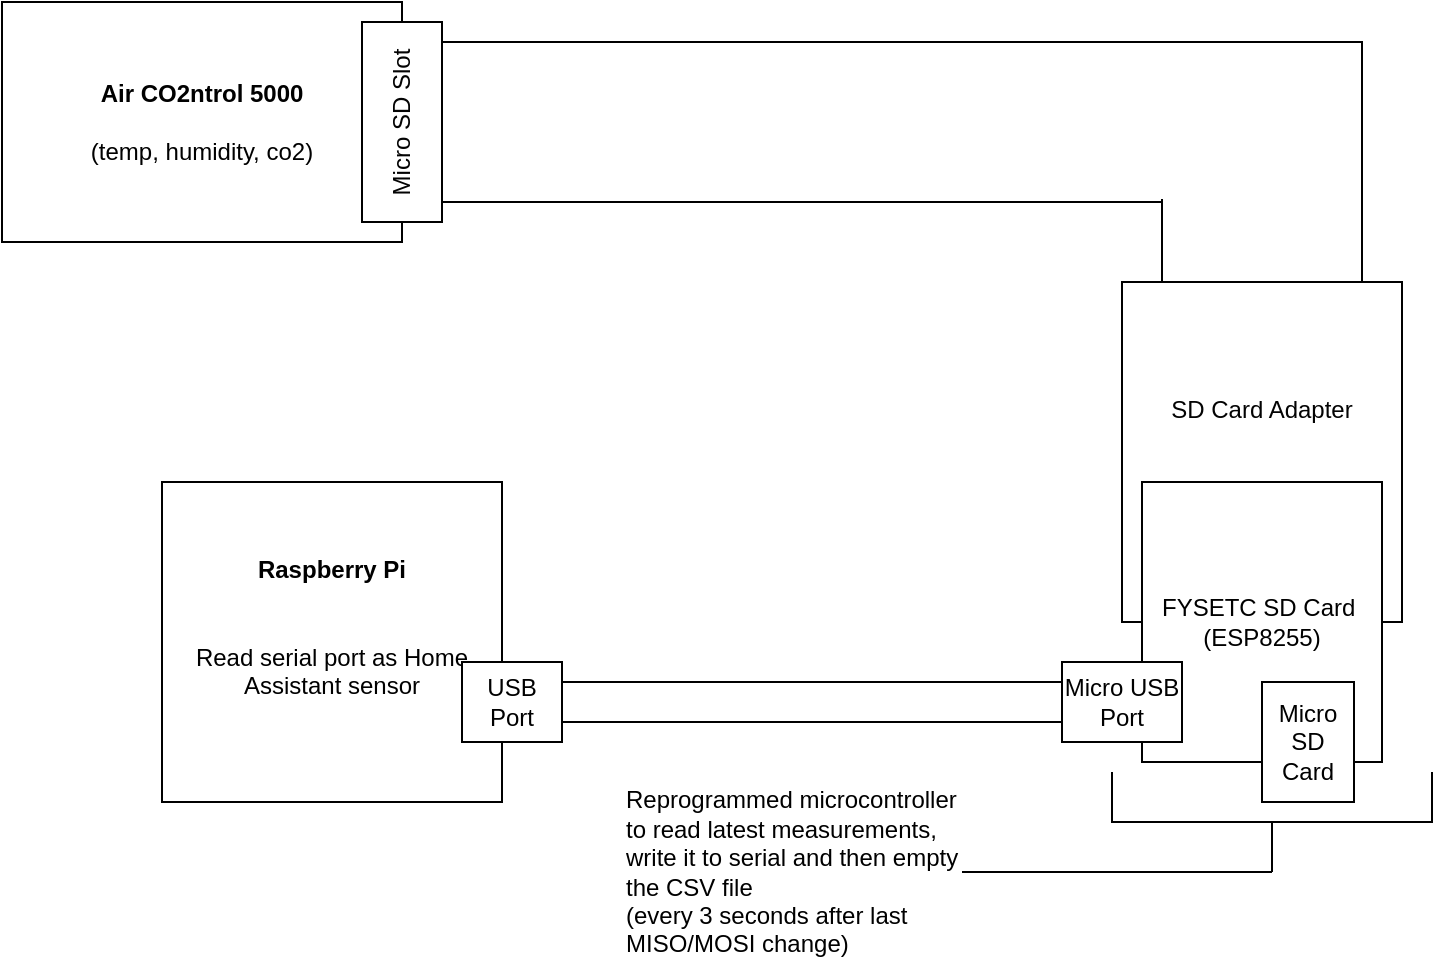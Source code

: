 <mxfile version="23.1.4" type="device" pages="2">
  <diagram name="Overview" id="fZxvlP8URf7Da7e91xO-">
    <mxGraphModel dx="1049" dy="1393" grid="1" gridSize="10" guides="1" tooltips="1" connect="1" arrows="1" fold="1" page="1" pageScale="1" pageWidth="827" pageHeight="1169" math="0" shadow="0">
      <root>
        <mxCell id="0" />
        <mxCell id="1" parent="0" />
        <mxCell id="xjVbjWH6JzId5MujHkEE-3" value="&lt;b&gt;Air CO2ntrol 5000&lt;/b&gt;&lt;br&gt;&lt;br&gt;(temp, humidity, co2)" style="rounded=0;whiteSpace=wrap;html=1;" parent="1" vertex="1">
          <mxGeometry x="40" y="40" width="200" height="120" as="geometry" />
        </mxCell>
        <mxCell id="xjVbjWH6JzId5MujHkEE-5" value="&lt;font&gt;Micro SD Slot&lt;/font&gt;" style="rounded=0;whiteSpace=wrap;html=1;horizontal=0;fontColor=#030303;" parent="1" vertex="1">
          <mxGeometry x="220" y="50" width="40" height="100" as="geometry" />
        </mxCell>
        <mxCell id="xjVbjWH6JzId5MujHkEE-6" value="" style="rounded=0;whiteSpace=wrap;html=1;" parent="1" vertex="1">
          <mxGeometry x="260" y="60" width="460" height="80" as="geometry" />
        </mxCell>
        <mxCell id="xjVbjWH6JzId5MujHkEE-9" value="" style="shape=partialRectangle;whiteSpace=wrap;html=1;bottom=1;right=1;left=1;top=0;fillColor=default;routingCenterX=-0.5;" parent="1" vertex="1">
          <mxGeometry x="620" y="139" width="100" height="100" as="geometry" />
        </mxCell>
        <mxCell id="xjVbjWH6JzId5MujHkEE-10" value="&lt;font&gt;SD Card Adapter&lt;br&gt;&lt;br&gt;&lt;br&gt;&lt;br&gt;&lt;/font&gt;" style="rounded=0;whiteSpace=wrap;html=1;horizontal=1;verticalAlign=middle;fontColor=#030303;" parent="1" vertex="1">
          <mxGeometry x="600" y="180" width="140" height="170" as="geometry" />
        </mxCell>
        <mxCell id="xjVbjWH6JzId5MujHkEE-11" value="FYSETC SD Card&amp;nbsp;&lt;br&gt;(ESP8255)" style="rounded=0;whiteSpace=wrap;html=1;" parent="1" vertex="1">
          <mxGeometry x="610" y="280" width="120" height="140" as="geometry" />
        </mxCell>
        <mxCell id="xjVbjWH6JzId5MujHkEE-12" value="Micro SD Card" style="rounded=0;whiteSpace=wrap;html=1;" parent="1" vertex="1">
          <mxGeometry x="670" y="380" width="46" height="60" as="geometry" />
        </mxCell>
        <mxCell id="xjVbjWH6JzId5MujHkEE-13" value="Micro USB Port" style="rounded=0;whiteSpace=wrap;html=1;" parent="1" vertex="1">
          <mxGeometry x="570" y="370" width="60" height="40" as="geometry" />
        </mxCell>
        <mxCell id="xjVbjWH6JzId5MujHkEE-14" value="" style="rounded=0;whiteSpace=wrap;html=1;" parent="1" vertex="1">
          <mxGeometry x="320" y="380" width="250" height="20" as="geometry" />
        </mxCell>
        <mxCell id="xjVbjWH6JzId5MujHkEE-18" value="&lt;b&gt;Raspberry Pi&lt;/b&gt;&lt;br&gt;&lt;br&gt;&lt;br&gt;Read serial port as Home Assistant sensor&lt;br&gt;&lt;br&gt;" style="rounded=0;whiteSpace=wrap;html=1;" parent="1" vertex="1">
          <mxGeometry x="120" y="280" width="170" height="160" as="geometry" />
        </mxCell>
        <mxCell id="aMCfYm0FJ8U8pael_r1k-3" style="edgeStyle=orthogonalEdgeStyle;rounded=0;orthogonalLoop=1;jettySize=auto;html=1;exitX=0;exitY=0.5;exitDx=0;exitDy=0;exitPerimeter=0;endArrow=none;endFill=0;" edge="1" parent="1" source="zUSMiL3VZw2tUGRwjvXk-42" target="zUSMiL3VZw2tUGRwjvXk-43">
          <mxGeometry relative="1" as="geometry">
            <Array as="points">
              <mxPoint x="560" y="475" />
              <mxPoint x="560" y="475" />
            </Array>
          </mxGeometry>
        </mxCell>
        <mxCell id="zUSMiL3VZw2tUGRwjvXk-42" value="" style="strokeWidth=1;html=1;shape=mxgraph.flowchart.annotation_2;align=left;labelPosition=right;pointerEvents=1;rotation=-90;" parent="1" vertex="1">
          <mxGeometry x="650" y="370" width="50" height="160" as="geometry" />
        </mxCell>
        <mxCell id="zUSMiL3VZw2tUGRwjvXk-43" value="Reprogrammed microcontroller to read latest measurements, write it to serial and then empty the CSV file&lt;br&gt;(every 3 seconds after last MISO/MOSI change)" style="text;html=1;strokeColor=none;fillColor=none;align=left;verticalAlign=middle;whiteSpace=wrap;rounded=0;" parent="1" vertex="1">
          <mxGeometry x="350" y="430" width="170" height="90" as="geometry" />
        </mxCell>
        <mxCell id="aMCfYm0FJ8U8pael_r1k-2" value="USB Port" style="rounded=0;whiteSpace=wrap;html=1;" vertex="1" parent="1">
          <mxGeometry x="270" y="370" width="50" height="40" as="geometry" />
        </mxCell>
      </root>
    </mxGraphModel>
  </diagram>
  <diagram id="JAzhZsy2MUZGcYZ5Rvtm" name="BPMN">
    <mxGraphModel dx="1251" dy="908" grid="1" gridSize="10" guides="1" tooltips="1" connect="1" arrows="1" fold="1" page="1" pageScale="1" pageWidth="827" pageHeight="1169" math="0" shadow="0">
      <root>
        <mxCell id="0" />
        <mxCell id="1" parent="0" />
      </root>
    </mxGraphModel>
  </diagram>
</mxfile>
